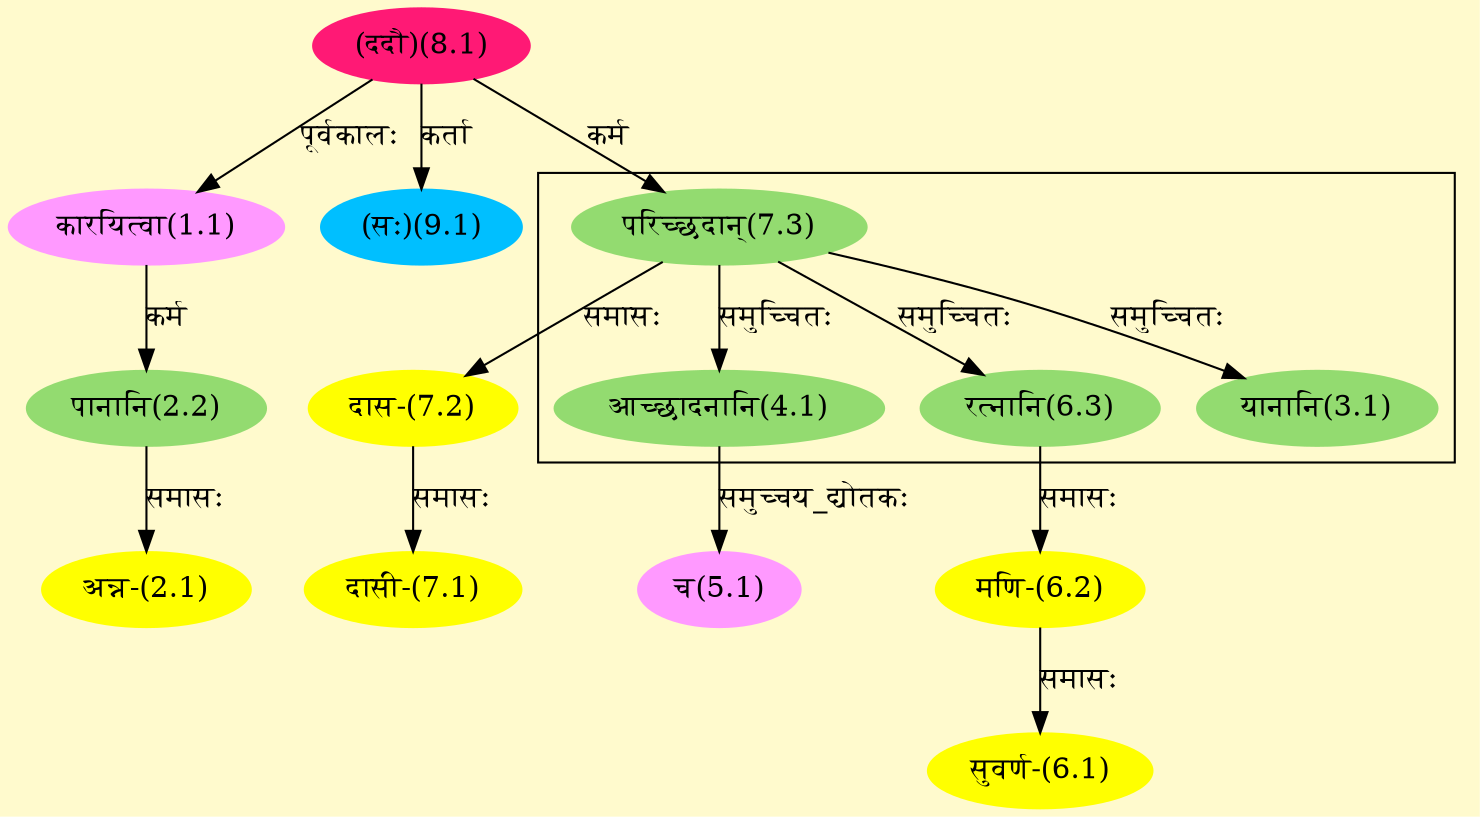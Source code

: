 digraph G{
rankdir=BT;
 compound=true;
 bgcolor="lemonchiffon1";

subgraph cluster_1{
Node3_1 [style=filled, color="#93DB70" label = "यानानि(3.1)"]
Node7_3 [style=filled, color="#93DB70" label = "परिच्छदान्(7.3)"]
Node4_1 [style=filled, color="#93DB70" label = "आच्छादनानि(4.1)"]
Node6_3 [style=filled, color="#93DB70" label = "रत्नानि(6.3)"]

}
Node1_1 [style=filled, color="#FF99FF" label = "कारयित्वा(1.1)"]
Node8_1 [style=filled, color="#FF1975" label = "(ददौ)(8.1)"]
Node2_1 [style=filled, color="#FFFF00" label = "अन्न-(2.1)"]
Node2_2 [style=filled, color="#93DB70" label = "पानानि(2.2)"]
Node5_1 [style=filled, color="#FF99FF" label = "च(5.1)"]
Node4_1 [style=filled, color="#93DB70" label = "आच्छादनानि(4.1)"]
Node6_1 [style=filled, color="#FFFF00" label = "सुवर्ण-(6.1)"]
Node6_2 [style=filled, color="#FFFF00" label = "मणि-(6.2)"]
Node6_3 [style=filled, color="#93DB70" label = "रत्नानि(6.3)"]
Node7_1 [style=filled, color="#FFFF00" label = "दासी-(7.1)"]
Node7_2 [style=filled, color="#FFFF00" label = "दास-(7.2)"]
Node7_3 [style=filled, color="#93DB70" label = "परिच्छदान्(7.3)"]
Node9_1 [style=filled, color="#00BFFF" label = "(सः)(9.1)"]
/* Start of Relations section */

Node1_1 -> Node8_1 [  label="पूर्वकालः"  dir="back" ]
Node2_1 -> Node2_2 [  label="समासः"  dir="back" ]
Node2_2 -> Node1_1 [  label="कर्म"  dir="back" ]
Node3_1 -> Node7_3 [  label="समुच्चितः"  dir="back" ]
Node4_1 -> Node7_3 [  label="समुच्चितः"  dir="back" ]
Node5_1 -> Node4_1 [  label="समुच्चय_द्योतकः"  dir="back" ]
Node6_1 -> Node6_2 [  label="समासः"  dir="back" ]
Node6_2 -> Node6_3 [  label="समासः"  dir="back" ]
Node6_3 -> Node7_3 [  label="समुच्चितः"  dir="back" ]
Node7_1 -> Node7_2 [  label="समासः"  dir="back" ]
Node7_2 -> Node7_3 [  label="समासः"  dir="back" ]
Node7_3 -> Node8_1 [  label="कर्म"  dir="back" ]
Node9_1 -> Node8_1 [  label="कर्ता"  dir="back" ]
}
